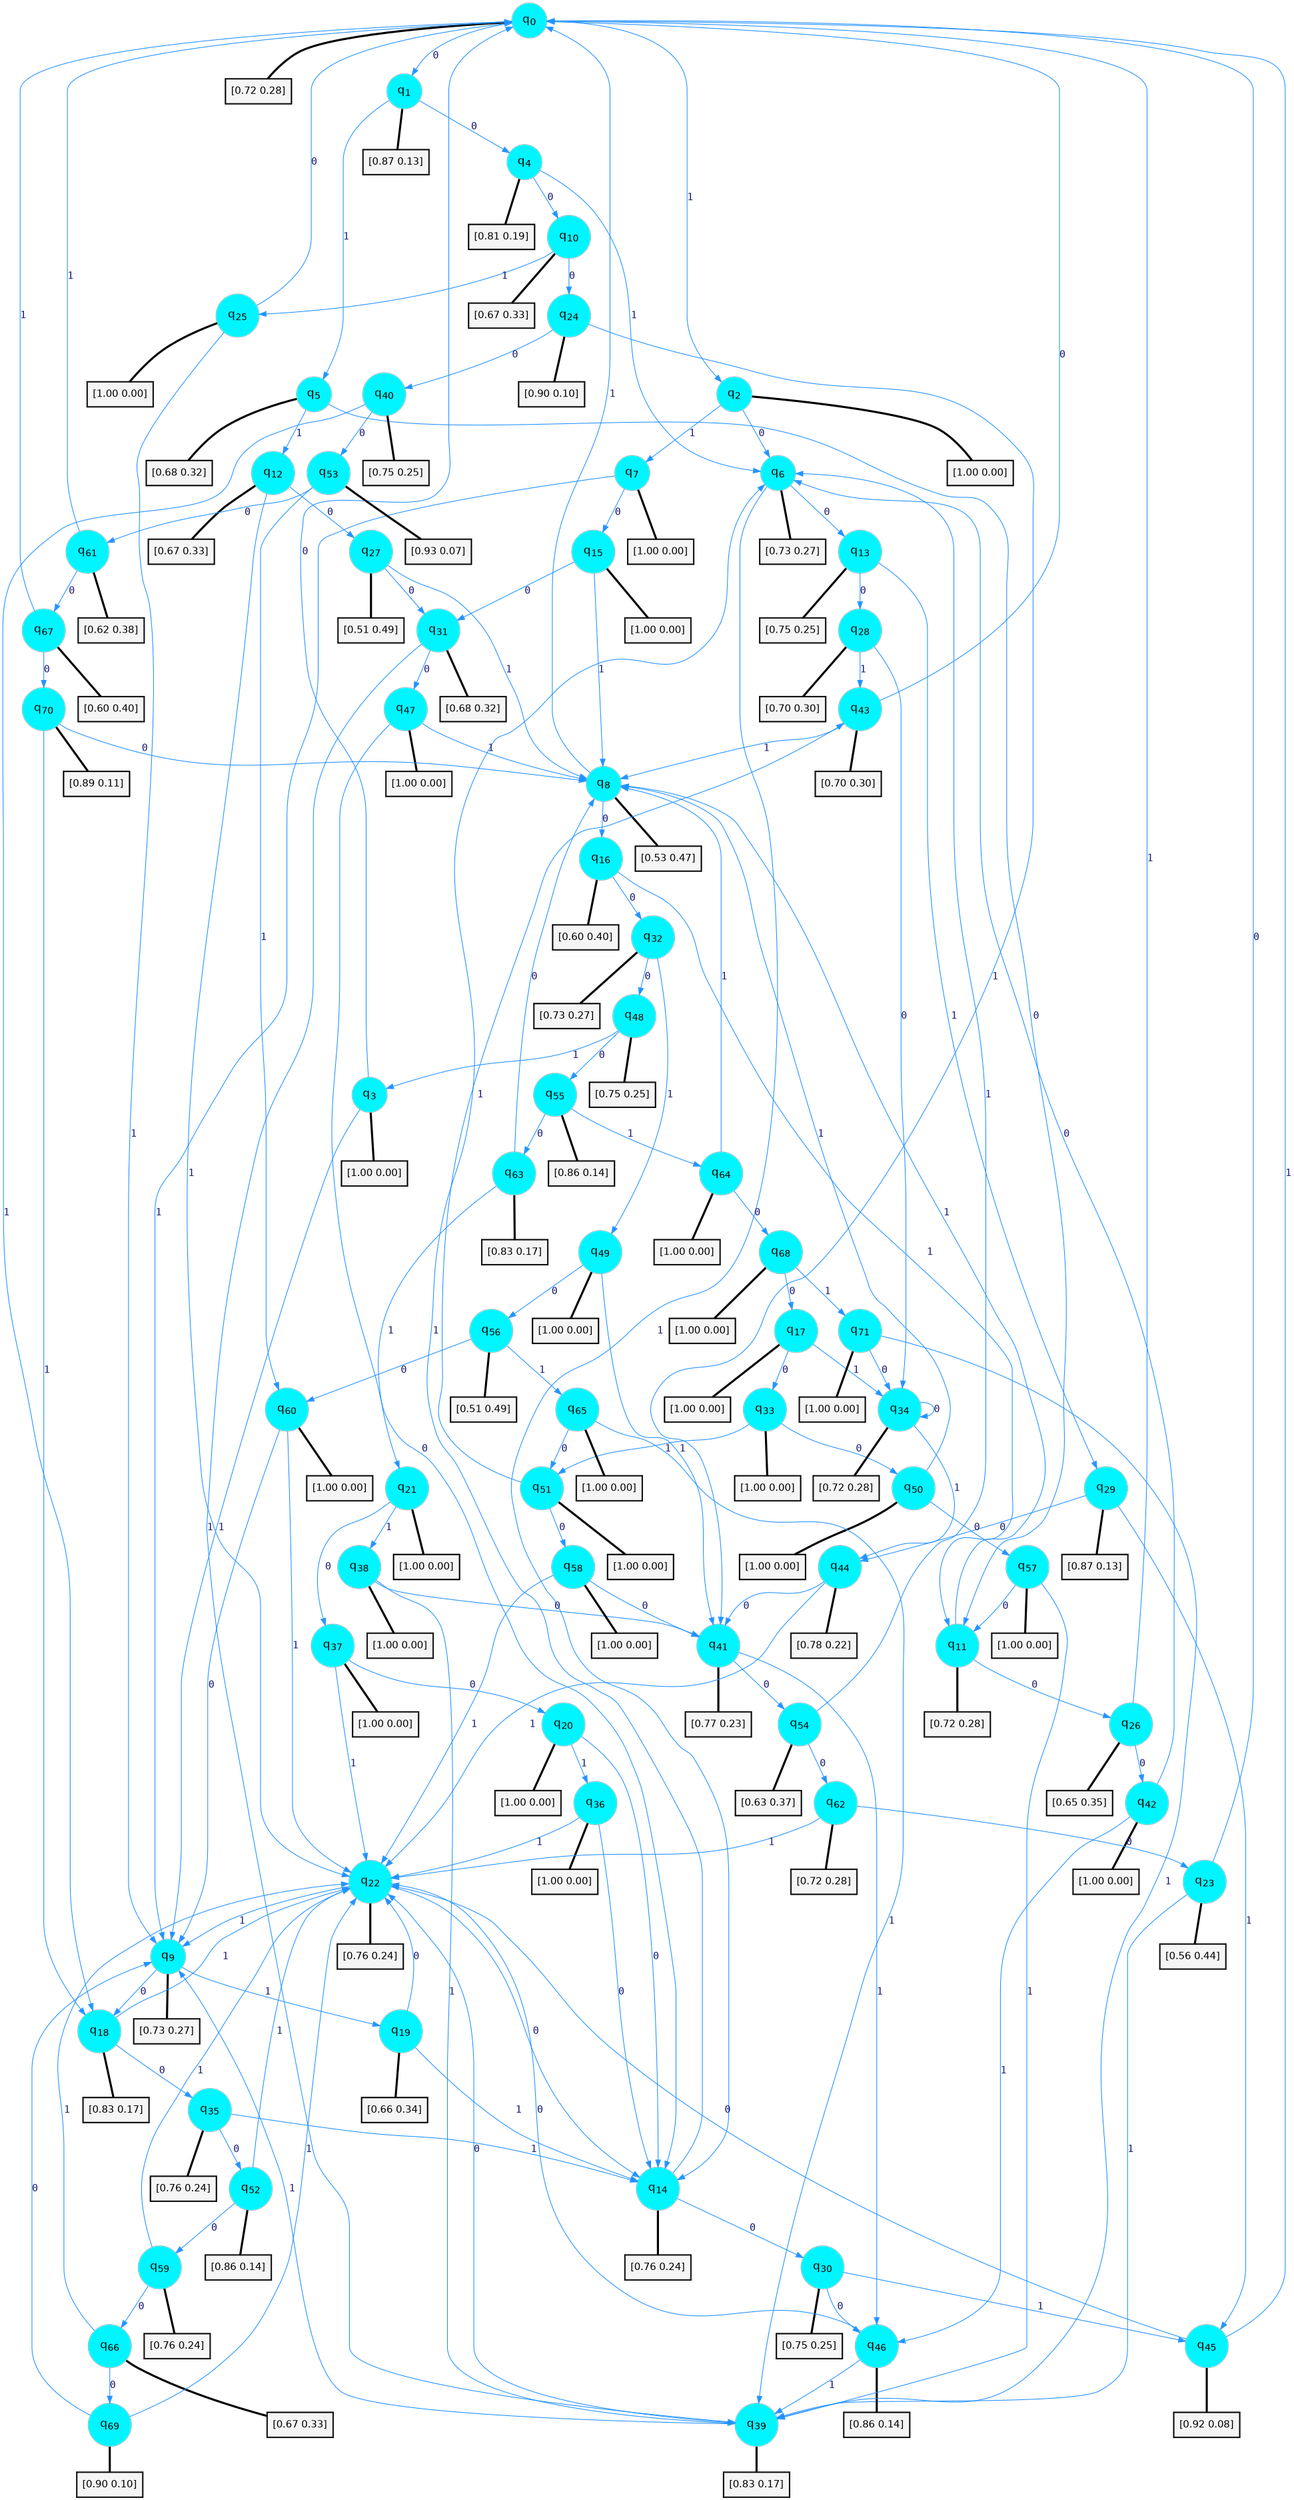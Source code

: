 digraph G {
graph [
bgcolor=transparent, dpi=300, rankdir=TD, size="40,25"];
node [
color=gray, fillcolor=turquoise1, fontcolor=black, fontname=Helvetica, fontsize=16, fontweight=bold, shape=circle, style=filled];
edge [
arrowsize=1, color=dodgerblue1, fontcolor=midnightblue, fontname=courier, fontweight=bold, penwidth=1, style=solid, weight=20];
0[label=<q<SUB>0</SUB>>];
1[label=<q<SUB>1</SUB>>];
2[label=<q<SUB>2</SUB>>];
3[label=<q<SUB>3</SUB>>];
4[label=<q<SUB>4</SUB>>];
5[label=<q<SUB>5</SUB>>];
6[label=<q<SUB>6</SUB>>];
7[label=<q<SUB>7</SUB>>];
8[label=<q<SUB>8</SUB>>];
9[label=<q<SUB>9</SUB>>];
10[label=<q<SUB>10</SUB>>];
11[label=<q<SUB>11</SUB>>];
12[label=<q<SUB>12</SUB>>];
13[label=<q<SUB>13</SUB>>];
14[label=<q<SUB>14</SUB>>];
15[label=<q<SUB>15</SUB>>];
16[label=<q<SUB>16</SUB>>];
17[label=<q<SUB>17</SUB>>];
18[label=<q<SUB>18</SUB>>];
19[label=<q<SUB>19</SUB>>];
20[label=<q<SUB>20</SUB>>];
21[label=<q<SUB>21</SUB>>];
22[label=<q<SUB>22</SUB>>];
23[label=<q<SUB>23</SUB>>];
24[label=<q<SUB>24</SUB>>];
25[label=<q<SUB>25</SUB>>];
26[label=<q<SUB>26</SUB>>];
27[label=<q<SUB>27</SUB>>];
28[label=<q<SUB>28</SUB>>];
29[label=<q<SUB>29</SUB>>];
30[label=<q<SUB>30</SUB>>];
31[label=<q<SUB>31</SUB>>];
32[label=<q<SUB>32</SUB>>];
33[label=<q<SUB>33</SUB>>];
34[label=<q<SUB>34</SUB>>];
35[label=<q<SUB>35</SUB>>];
36[label=<q<SUB>36</SUB>>];
37[label=<q<SUB>37</SUB>>];
38[label=<q<SUB>38</SUB>>];
39[label=<q<SUB>39</SUB>>];
40[label=<q<SUB>40</SUB>>];
41[label=<q<SUB>41</SUB>>];
42[label=<q<SUB>42</SUB>>];
43[label=<q<SUB>43</SUB>>];
44[label=<q<SUB>44</SUB>>];
45[label=<q<SUB>45</SUB>>];
46[label=<q<SUB>46</SUB>>];
47[label=<q<SUB>47</SUB>>];
48[label=<q<SUB>48</SUB>>];
49[label=<q<SUB>49</SUB>>];
50[label=<q<SUB>50</SUB>>];
51[label=<q<SUB>51</SUB>>];
52[label=<q<SUB>52</SUB>>];
53[label=<q<SUB>53</SUB>>];
54[label=<q<SUB>54</SUB>>];
55[label=<q<SUB>55</SUB>>];
56[label=<q<SUB>56</SUB>>];
57[label=<q<SUB>57</SUB>>];
58[label=<q<SUB>58</SUB>>];
59[label=<q<SUB>59</SUB>>];
60[label=<q<SUB>60</SUB>>];
61[label=<q<SUB>61</SUB>>];
62[label=<q<SUB>62</SUB>>];
63[label=<q<SUB>63</SUB>>];
64[label=<q<SUB>64</SUB>>];
65[label=<q<SUB>65</SUB>>];
66[label=<q<SUB>66</SUB>>];
67[label=<q<SUB>67</SUB>>];
68[label=<q<SUB>68</SUB>>];
69[label=<q<SUB>69</SUB>>];
70[label=<q<SUB>70</SUB>>];
71[label=<q<SUB>71</SUB>>];
72[label="[0.72 0.28]", shape=box,fontcolor=black, fontname=Helvetica, fontsize=14, penwidth=2, fillcolor=whitesmoke,color=black];
73[label="[0.87 0.13]", shape=box,fontcolor=black, fontname=Helvetica, fontsize=14, penwidth=2, fillcolor=whitesmoke,color=black];
74[label="[1.00 0.00]", shape=box,fontcolor=black, fontname=Helvetica, fontsize=14, penwidth=2, fillcolor=whitesmoke,color=black];
75[label="[1.00 0.00]", shape=box,fontcolor=black, fontname=Helvetica, fontsize=14, penwidth=2, fillcolor=whitesmoke,color=black];
76[label="[0.81 0.19]", shape=box,fontcolor=black, fontname=Helvetica, fontsize=14, penwidth=2, fillcolor=whitesmoke,color=black];
77[label="[0.68 0.32]", shape=box,fontcolor=black, fontname=Helvetica, fontsize=14, penwidth=2, fillcolor=whitesmoke,color=black];
78[label="[0.73 0.27]", shape=box,fontcolor=black, fontname=Helvetica, fontsize=14, penwidth=2, fillcolor=whitesmoke,color=black];
79[label="[1.00 0.00]", shape=box,fontcolor=black, fontname=Helvetica, fontsize=14, penwidth=2, fillcolor=whitesmoke,color=black];
80[label="[0.53 0.47]", shape=box,fontcolor=black, fontname=Helvetica, fontsize=14, penwidth=2, fillcolor=whitesmoke,color=black];
81[label="[0.73 0.27]", shape=box,fontcolor=black, fontname=Helvetica, fontsize=14, penwidth=2, fillcolor=whitesmoke,color=black];
82[label="[0.67 0.33]", shape=box,fontcolor=black, fontname=Helvetica, fontsize=14, penwidth=2, fillcolor=whitesmoke,color=black];
83[label="[0.72 0.28]", shape=box,fontcolor=black, fontname=Helvetica, fontsize=14, penwidth=2, fillcolor=whitesmoke,color=black];
84[label="[0.67 0.33]", shape=box,fontcolor=black, fontname=Helvetica, fontsize=14, penwidth=2, fillcolor=whitesmoke,color=black];
85[label="[0.75 0.25]", shape=box,fontcolor=black, fontname=Helvetica, fontsize=14, penwidth=2, fillcolor=whitesmoke,color=black];
86[label="[0.76 0.24]", shape=box,fontcolor=black, fontname=Helvetica, fontsize=14, penwidth=2, fillcolor=whitesmoke,color=black];
87[label="[1.00 0.00]", shape=box,fontcolor=black, fontname=Helvetica, fontsize=14, penwidth=2, fillcolor=whitesmoke,color=black];
88[label="[0.60 0.40]", shape=box,fontcolor=black, fontname=Helvetica, fontsize=14, penwidth=2, fillcolor=whitesmoke,color=black];
89[label="[1.00 0.00]", shape=box,fontcolor=black, fontname=Helvetica, fontsize=14, penwidth=2, fillcolor=whitesmoke,color=black];
90[label="[0.83 0.17]", shape=box,fontcolor=black, fontname=Helvetica, fontsize=14, penwidth=2, fillcolor=whitesmoke,color=black];
91[label="[0.66 0.34]", shape=box,fontcolor=black, fontname=Helvetica, fontsize=14, penwidth=2, fillcolor=whitesmoke,color=black];
92[label="[1.00 0.00]", shape=box,fontcolor=black, fontname=Helvetica, fontsize=14, penwidth=2, fillcolor=whitesmoke,color=black];
93[label="[1.00 0.00]", shape=box,fontcolor=black, fontname=Helvetica, fontsize=14, penwidth=2, fillcolor=whitesmoke,color=black];
94[label="[0.76 0.24]", shape=box,fontcolor=black, fontname=Helvetica, fontsize=14, penwidth=2, fillcolor=whitesmoke,color=black];
95[label="[0.56 0.44]", shape=box,fontcolor=black, fontname=Helvetica, fontsize=14, penwidth=2, fillcolor=whitesmoke,color=black];
96[label="[0.90 0.10]", shape=box,fontcolor=black, fontname=Helvetica, fontsize=14, penwidth=2, fillcolor=whitesmoke,color=black];
97[label="[1.00 0.00]", shape=box,fontcolor=black, fontname=Helvetica, fontsize=14, penwidth=2, fillcolor=whitesmoke,color=black];
98[label="[0.65 0.35]", shape=box,fontcolor=black, fontname=Helvetica, fontsize=14, penwidth=2, fillcolor=whitesmoke,color=black];
99[label="[0.51 0.49]", shape=box,fontcolor=black, fontname=Helvetica, fontsize=14, penwidth=2, fillcolor=whitesmoke,color=black];
100[label="[0.70 0.30]", shape=box,fontcolor=black, fontname=Helvetica, fontsize=14, penwidth=2, fillcolor=whitesmoke,color=black];
101[label="[0.87 0.13]", shape=box,fontcolor=black, fontname=Helvetica, fontsize=14, penwidth=2, fillcolor=whitesmoke,color=black];
102[label="[0.75 0.25]", shape=box,fontcolor=black, fontname=Helvetica, fontsize=14, penwidth=2, fillcolor=whitesmoke,color=black];
103[label="[0.68 0.32]", shape=box,fontcolor=black, fontname=Helvetica, fontsize=14, penwidth=2, fillcolor=whitesmoke,color=black];
104[label="[0.73 0.27]", shape=box,fontcolor=black, fontname=Helvetica, fontsize=14, penwidth=2, fillcolor=whitesmoke,color=black];
105[label="[1.00 0.00]", shape=box,fontcolor=black, fontname=Helvetica, fontsize=14, penwidth=2, fillcolor=whitesmoke,color=black];
106[label="[0.72 0.28]", shape=box,fontcolor=black, fontname=Helvetica, fontsize=14, penwidth=2, fillcolor=whitesmoke,color=black];
107[label="[0.76 0.24]", shape=box,fontcolor=black, fontname=Helvetica, fontsize=14, penwidth=2, fillcolor=whitesmoke,color=black];
108[label="[1.00 0.00]", shape=box,fontcolor=black, fontname=Helvetica, fontsize=14, penwidth=2, fillcolor=whitesmoke,color=black];
109[label="[1.00 0.00]", shape=box,fontcolor=black, fontname=Helvetica, fontsize=14, penwidth=2, fillcolor=whitesmoke,color=black];
110[label="[1.00 0.00]", shape=box,fontcolor=black, fontname=Helvetica, fontsize=14, penwidth=2, fillcolor=whitesmoke,color=black];
111[label="[0.83 0.17]", shape=box,fontcolor=black, fontname=Helvetica, fontsize=14, penwidth=2, fillcolor=whitesmoke,color=black];
112[label="[0.75 0.25]", shape=box,fontcolor=black, fontname=Helvetica, fontsize=14, penwidth=2, fillcolor=whitesmoke,color=black];
113[label="[0.77 0.23]", shape=box,fontcolor=black, fontname=Helvetica, fontsize=14, penwidth=2, fillcolor=whitesmoke,color=black];
114[label="[1.00 0.00]", shape=box,fontcolor=black, fontname=Helvetica, fontsize=14, penwidth=2, fillcolor=whitesmoke,color=black];
115[label="[0.70 0.30]", shape=box,fontcolor=black, fontname=Helvetica, fontsize=14, penwidth=2, fillcolor=whitesmoke,color=black];
116[label="[0.78 0.22]", shape=box,fontcolor=black, fontname=Helvetica, fontsize=14, penwidth=2, fillcolor=whitesmoke,color=black];
117[label="[0.92 0.08]", shape=box,fontcolor=black, fontname=Helvetica, fontsize=14, penwidth=2, fillcolor=whitesmoke,color=black];
118[label="[0.86 0.14]", shape=box,fontcolor=black, fontname=Helvetica, fontsize=14, penwidth=2, fillcolor=whitesmoke,color=black];
119[label="[1.00 0.00]", shape=box,fontcolor=black, fontname=Helvetica, fontsize=14, penwidth=2, fillcolor=whitesmoke,color=black];
120[label="[0.75 0.25]", shape=box,fontcolor=black, fontname=Helvetica, fontsize=14, penwidth=2, fillcolor=whitesmoke,color=black];
121[label="[1.00 0.00]", shape=box,fontcolor=black, fontname=Helvetica, fontsize=14, penwidth=2, fillcolor=whitesmoke,color=black];
122[label="[1.00 0.00]", shape=box,fontcolor=black, fontname=Helvetica, fontsize=14, penwidth=2, fillcolor=whitesmoke,color=black];
123[label="[1.00 0.00]", shape=box,fontcolor=black, fontname=Helvetica, fontsize=14, penwidth=2, fillcolor=whitesmoke,color=black];
124[label="[0.86 0.14]", shape=box,fontcolor=black, fontname=Helvetica, fontsize=14, penwidth=2, fillcolor=whitesmoke,color=black];
125[label="[0.93 0.07]", shape=box,fontcolor=black, fontname=Helvetica, fontsize=14, penwidth=2, fillcolor=whitesmoke,color=black];
126[label="[0.63 0.37]", shape=box,fontcolor=black, fontname=Helvetica, fontsize=14, penwidth=2, fillcolor=whitesmoke,color=black];
127[label="[0.86 0.14]", shape=box,fontcolor=black, fontname=Helvetica, fontsize=14, penwidth=2, fillcolor=whitesmoke,color=black];
128[label="[0.51 0.49]", shape=box,fontcolor=black, fontname=Helvetica, fontsize=14, penwidth=2, fillcolor=whitesmoke,color=black];
129[label="[1.00 0.00]", shape=box,fontcolor=black, fontname=Helvetica, fontsize=14, penwidth=2, fillcolor=whitesmoke,color=black];
130[label="[1.00 0.00]", shape=box,fontcolor=black, fontname=Helvetica, fontsize=14, penwidth=2, fillcolor=whitesmoke,color=black];
131[label="[0.76 0.24]", shape=box,fontcolor=black, fontname=Helvetica, fontsize=14, penwidth=2, fillcolor=whitesmoke,color=black];
132[label="[1.00 0.00]", shape=box,fontcolor=black, fontname=Helvetica, fontsize=14, penwidth=2, fillcolor=whitesmoke,color=black];
133[label="[0.62 0.38]", shape=box,fontcolor=black, fontname=Helvetica, fontsize=14, penwidth=2, fillcolor=whitesmoke,color=black];
134[label="[0.72 0.28]", shape=box,fontcolor=black, fontname=Helvetica, fontsize=14, penwidth=2, fillcolor=whitesmoke,color=black];
135[label="[0.83 0.17]", shape=box,fontcolor=black, fontname=Helvetica, fontsize=14, penwidth=2, fillcolor=whitesmoke,color=black];
136[label="[1.00 0.00]", shape=box,fontcolor=black, fontname=Helvetica, fontsize=14, penwidth=2, fillcolor=whitesmoke,color=black];
137[label="[1.00 0.00]", shape=box,fontcolor=black, fontname=Helvetica, fontsize=14, penwidth=2, fillcolor=whitesmoke,color=black];
138[label="[0.67 0.33]", shape=box,fontcolor=black, fontname=Helvetica, fontsize=14, penwidth=2, fillcolor=whitesmoke,color=black];
139[label="[0.60 0.40]", shape=box,fontcolor=black, fontname=Helvetica, fontsize=14, penwidth=2, fillcolor=whitesmoke,color=black];
140[label="[1.00 0.00]", shape=box,fontcolor=black, fontname=Helvetica, fontsize=14, penwidth=2, fillcolor=whitesmoke,color=black];
141[label="[0.90 0.10]", shape=box,fontcolor=black, fontname=Helvetica, fontsize=14, penwidth=2, fillcolor=whitesmoke,color=black];
142[label="[0.89 0.11]", shape=box,fontcolor=black, fontname=Helvetica, fontsize=14, penwidth=2, fillcolor=whitesmoke,color=black];
143[label="[1.00 0.00]", shape=box,fontcolor=black, fontname=Helvetica, fontsize=14, penwidth=2, fillcolor=whitesmoke,color=black];
0->1 [label=0];
0->2 [label=1];
0->72 [arrowhead=none, penwidth=3,color=black];
1->4 [label=0];
1->5 [label=1];
1->73 [arrowhead=none, penwidth=3,color=black];
2->6 [label=0];
2->7 [label=1];
2->74 [arrowhead=none, penwidth=3,color=black];
3->0 [label=0];
3->9 [label=1];
3->75 [arrowhead=none, penwidth=3,color=black];
4->10 [label=0];
4->6 [label=1];
4->76 [arrowhead=none, penwidth=3,color=black];
5->11 [label=0];
5->12 [label=1];
5->77 [arrowhead=none, penwidth=3,color=black];
6->13 [label=0];
6->14 [label=1];
6->78 [arrowhead=none, penwidth=3,color=black];
7->15 [label=0];
7->9 [label=1];
7->79 [arrowhead=none, penwidth=3,color=black];
8->16 [label=0];
8->0 [label=1];
8->80 [arrowhead=none, penwidth=3,color=black];
9->18 [label=0];
9->19 [label=1];
9->81 [arrowhead=none, penwidth=3,color=black];
10->24 [label=0];
10->25 [label=1];
10->82 [arrowhead=none, penwidth=3,color=black];
11->26 [label=0];
11->8 [label=1];
11->83 [arrowhead=none, penwidth=3,color=black];
12->27 [label=0];
12->22 [label=1];
12->84 [arrowhead=none, penwidth=3,color=black];
13->28 [label=0];
13->29 [label=1];
13->85 [arrowhead=none, penwidth=3,color=black];
14->30 [label=0];
14->6 [label=1];
14->86 [arrowhead=none, penwidth=3,color=black];
15->31 [label=0];
15->8 [label=1];
15->87 [arrowhead=none, penwidth=3,color=black];
16->32 [label=0];
16->11 [label=1];
16->88 [arrowhead=none, penwidth=3,color=black];
17->33 [label=0];
17->34 [label=1];
17->89 [arrowhead=none, penwidth=3,color=black];
18->35 [label=0];
18->22 [label=1];
18->90 [arrowhead=none, penwidth=3,color=black];
19->22 [label=0];
19->14 [label=1];
19->91 [arrowhead=none, penwidth=3,color=black];
20->14 [label=0];
20->36 [label=1];
20->92 [arrowhead=none, penwidth=3,color=black];
21->37 [label=0];
21->38 [label=1];
21->93 [arrowhead=none, penwidth=3,color=black];
22->14 [label=0];
22->9 [label=1];
22->94 [arrowhead=none, penwidth=3,color=black];
23->0 [label=0];
23->39 [label=1];
23->95 [arrowhead=none, penwidth=3,color=black];
24->40 [label=0];
24->41 [label=1];
24->96 [arrowhead=none, penwidth=3,color=black];
25->0 [label=0];
25->9 [label=1];
25->97 [arrowhead=none, penwidth=3,color=black];
26->42 [label=0];
26->0 [label=1];
26->98 [arrowhead=none, penwidth=3,color=black];
27->31 [label=0];
27->8 [label=1];
27->99 [arrowhead=none, penwidth=3,color=black];
28->34 [label=0];
28->43 [label=1];
28->100 [arrowhead=none, penwidth=3,color=black];
29->44 [label=0];
29->45 [label=1];
29->101 [arrowhead=none, penwidth=3,color=black];
30->46 [label=0];
30->45 [label=1];
30->102 [arrowhead=none, penwidth=3,color=black];
31->47 [label=0];
31->39 [label=1];
31->103 [arrowhead=none, penwidth=3,color=black];
32->48 [label=0];
32->49 [label=1];
32->104 [arrowhead=none, penwidth=3,color=black];
33->50 [label=0];
33->51 [label=1];
33->105 [arrowhead=none, penwidth=3,color=black];
34->34 [label=0];
34->44 [label=1];
34->106 [arrowhead=none, penwidth=3,color=black];
35->52 [label=0];
35->14 [label=1];
35->107 [arrowhead=none, penwidth=3,color=black];
36->14 [label=0];
36->22 [label=1];
36->108 [arrowhead=none, penwidth=3,color=black];
37->20 [label=0];
37->22 [label=1];
37->109 [arrowhead=none, penwidth=3,color=black];
38->41 [label=0];
38->39 [label=1];
38->110 [arrowhead=none, penwidth=3,color=black];
39->22 [label=0];
39->9 [label=1];
39->111 [arrowhead=none, penwidth=3,color=black];
40->53 [label=0];
40->18 [label=1];
40->112 [arrowhead=none, penwidth=3,color=black];
41->54 [label=0];
41->46 [label=1];
41->113 [arrowhead=none, penwidth=3,color=black];
42->6 [label=0];
42->46 [label=1];
42->114 [arrowhead=none, penwidth=3,color=black];
43->0 [label=0];
43->8 [label=1];
43->115 [arrowhead=none, penwidth=3,color=black];
44->41 [label=0];
44->22 [label=1];
44->116 [arrowhead=none, penwidth=3,color=black];
45->22 [label=0];
45->0 [label=1];
45->117 [arrowhead=none, penwidth=3,color=black];
46->22 [label=0];
46->39 [label=1];
46->118 [arrowhead=none, penwidth=3,color=black];
47->14 [label=0];
47->8 [label=1];
47->119 [arrowhead=none, penwidth=3,color=black];
48->55 [label=0];
48->3 [label=1];
48->120 [arrowhead=none, penwidth=3,color=black];
49->56 [label=0];
49->41 [label=1];
49->121 [arrowhead=none, penwidth=3,color=black];
50->57 [label=0];
50->8 [label=1];
50->122 [arrowhead=none, penwidth=3,color=black];
51->58 [label=0];
51->43 [label=1];
51->123 [arrowhead=none, penwidth=3,color=black];
52->59 [label=0];
52->22 [label=1];
52->124 [arrowhead=none, penwidth=3,color=black];
53->61 [label=0];
53->60 [label=1];
53->125 [arrowhead=none, penwidth=3,color=black];
54->62 [label=0];
54->6 [label=1];
54->126 [arrowhead=none, penwidth=3,color=black];
55->63 [label=0];
55->64 [label=1];
55->127 [arrowhead=none, penwidth=3,color=black];
56->60 [label=0];
56->65 [label=1];
56->128 [arrowhead=none, penwidth=3,color=black];
57->11 [label=0];
57->39 [label=1];
57->129 [arrowhead=none, penwidth=3,color=black];
58->41 [label=0];
58->22 [label=1];
58->130 [arrowhead=none, penwidth=3,color=black];
59->66 [label=0];
59->22 [label=1];
59->131 [arrowhead=none, penwidth=3,color=black];
60->9 [label=0];
60->22 [label=1];
60->132 [arrowhead=none, penwidth=3,color=black];
61->67 [label=0];
61->0 [label=1];
61->133 [arrowhead=none, penwidth=3,color=black];
62->23 [label=0];
62->22 [label=1];
62->134 [arrowhead=none, penwidth=3,color=black];
63->8 [label=0];
63->21 [label=1];
63->135 [arrowhead=none, penwidth=3,color=black];
64->68 [label=0];
64->8 [label=1];
64->136 [arrowhead=none, penwidth=3,color=black];
65->51 [label=0];
65->39 [label=1];
65->137 [arrowhead=none, penwidth=3,color=black];
66->69 [label=0];
66->22 [label=1];
66->138 [arrowhead=none, penwidth=3,color=black];
67->70 [label=0];
67->0 [label=1];
67->139 [arrowhead=none, penwidth=3,color=black];
68->17 [label=0];
68->71 [label=1];
68->140 [arrowhead=none, penwidth=3,color=black];
69->9 [label=0];
69->22 [label=1];
69->141 [arrowhead=none, penwidth=3,color=black];
70->8 [label=0];
70->18 [label=1];
70->142 [arrowhead=none, penwidth=3,color=black];
71->34 [label=0];
71->39 [label=1];
71->143 [arrowhead=none, penwidth=3,color=black];
}
